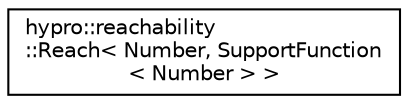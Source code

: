 digraph "Graphical Class Hierarchy"
{
  edge [fontname="Helvetica",fontsize="10",labelfontname="Helvetica",labelfontsize="10"];
  node [fontname="Helvetica",fontsize="10",shape=record];
  rankdir="LR";
  Node0 [label="hypro::reachability\l::Reach\< Number, SupportFunction\l\< Number \> \>",height=0.2,width=0.4,color="black", fillcolor="white", style="filled",URL="$classhypro_1_1reachability_1_1Reach_3_01Number_00_01SupportFunction_3_01Number_01_4_01_4.html"];
}
